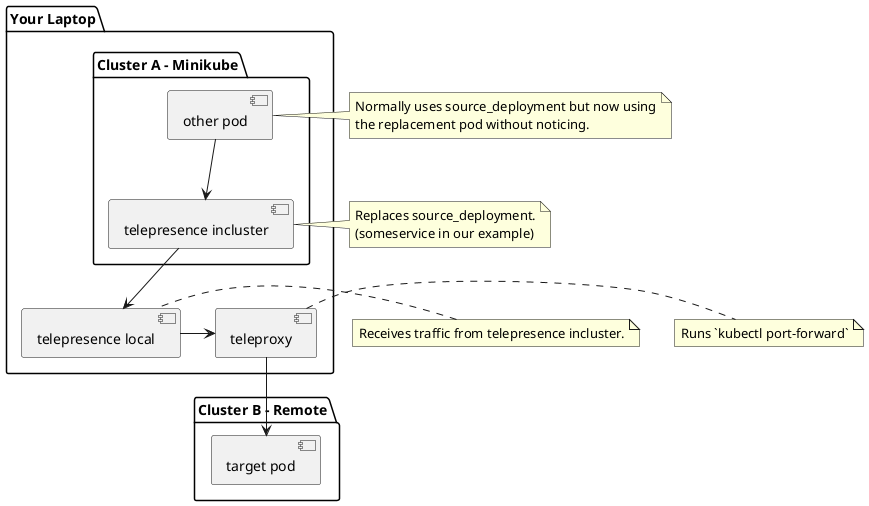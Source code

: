 @startuml
package "Your Laptop" {

    [teleproxy]
    [telepresence local]

    package "Cluster A - Minikube" {
        [telepresence incluster]
        [other pod]
    }

}

package "Cluster B - Remote" {
    [target pod]
}

[telepresence incluster] --> [telepresence local]
[telepresence local] -> [teleproxy]
[teleproxy] --> [target pod]
[other pod] --> [telepresence incluster]

note left of [telepresence incluster]
  Replaces source_deployment.
  (someservice in our example)
endnote

note left of [telepresence local]: Receives traffic from telepresence incluster.

note right of [teleproxy]: Runs `kubectl port-forward`

note right of [other pod]
 Normally uses source_deployment but now using
 the replacement pod without noticing.
endnote

@enduml
